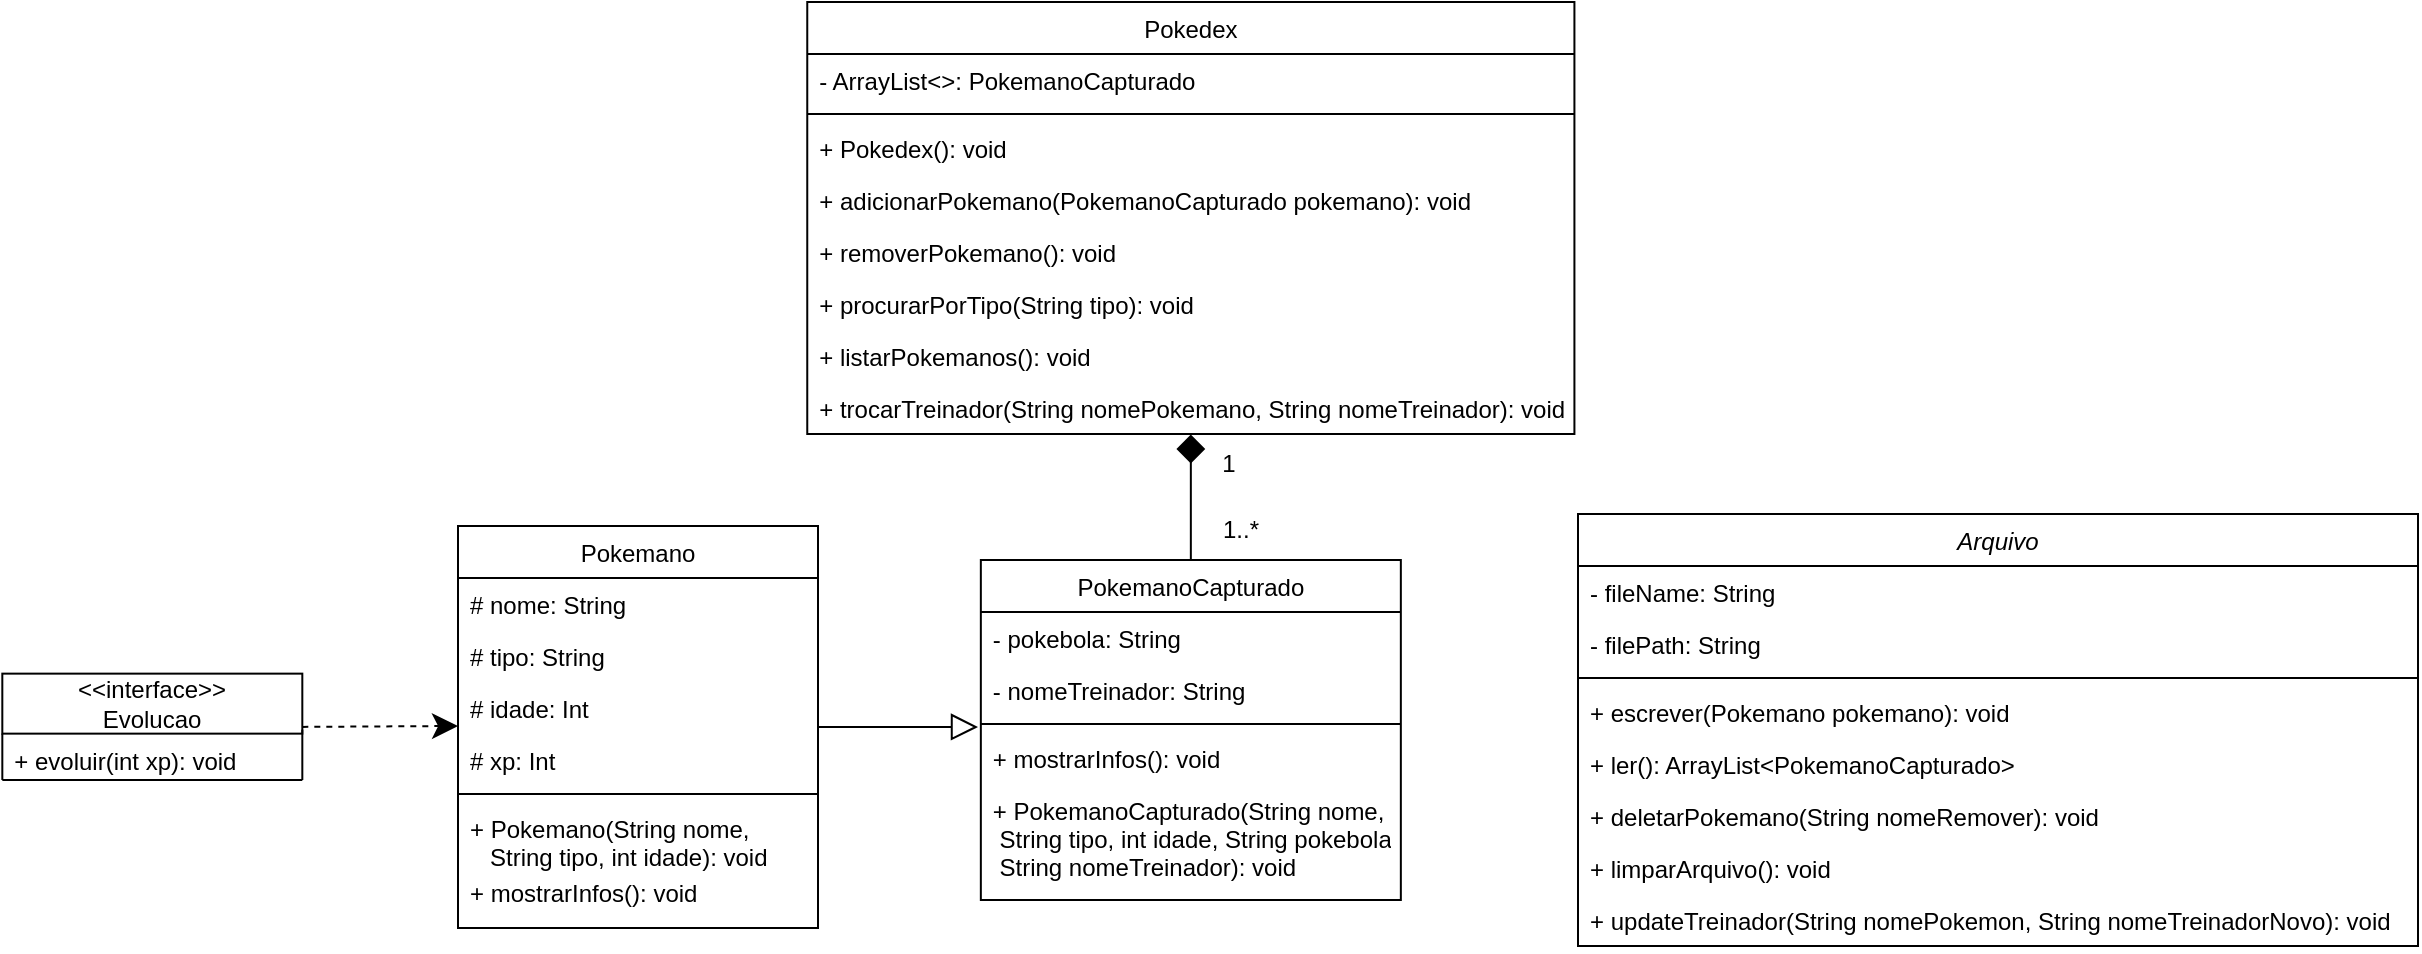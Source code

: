 <mxfile version="22.1.3" type="device">
  <diagram id="C5RBs43oDa-KdzZeNtuy" name="Page-1">
    <mxGraphModel dx="1988" dy="1807" grid="1" gridSize="10" guides="1" tooltips="1" connect="1" arrows="1" fold="1" page="1" pageScale="1" pageWidth="827" pageHeight="1169" math="0" shadow="0">
      <root>
        <mxCell id="WIyWlLk6GJQsqaUBKTNV-0" />
        <mxCell id="WIyWlLk6GJQsqaUBKTNV-1" parent="WIyWlLk6GJQsqaUBKTNV-0" />
        <mxCell id="zkfFHV4jXpPFQw0GAbJ--6" value="Pokedex" style="swimlane;fontStyle=0;align=center;verticalAlign=top;childLayout=stackLayout;horizontal=1;startSize=26;horizontalStack=0;resizeParent=1;resizeLast=0;collapsible=1;marginBottom=0;rounded=0;shadow=0;strokeWidth=1;" parent="WIyWlLk6GJQsqaUBKTNV-1" vertex="1">
          <mxGeometry x="124.63" y="-353" width="383.58" height="216" as="geometry">
            <mxRectangle x="130" y="380" width="160" height="26" as="alternateBounds" />
          </mxGeometry>
        </mxCell>
        <mxCell id="zkfFHV4jXpPFQw0GAbJ--7" value="- ArrayList&lt;&gt;: PokemanoCapturado" style="text;align=left;verticalAlign=top;spacingLeft=4;spacingRight=4;overflow=hidden;rotatable=0;points=[[0,0.5],[1,0.5]];portConstraint=eastwest;" parent="zkfFHV4jXpPFQw0GAbJ--6" vertex="1">
          <mxGeometry y="26" width="383.58" height="26" as="geometry" />
        </mxCell>
        <mxCell id="zkfFHV4jXpPFQw0GAbJ--9" value="" style="line;html=1;strokeWidth=1;align=left;verticalAlign=middle;spacingTop=-1;spacingLeft=3;spacingRight=3;rotatable=0;labelPosition=right;points=[];portConstraint=eastwest;" parent="zkfFHV4jXpPFQw0GAbJ--6" vertex="1">
          <mxGeometry y="52" width="383.58" height="8" as="geometry" />
        </mxCell>
        <mxCell id="zkfFHV4jXpPFQw0GAbJ--10" value="+ Pokedex(): void" style="text;align=left;verticalAlign=top;spacingLeft=4;spacingRight=4;overflow=hidden;rotatable=0;points=[[0,0.5],[1,0.5]];portConstraint=eastwest;fontStyle=0" parent="zkfFHV4jXpPFQw0GAbJ--6" vertex="1">
          <mxGeometry y="60" width="383.58" height="26" as="geometry" />
        </mxCell>
        <mxCell id="zkfFHV4jXpPFQw0GAbJ--11" value="+ adicionarPokemano(PokemanoCapturado pokemano): void" style="text;align=left;verticalAlign=top;spacingLeft=4;spacingRight=4;overflow=hidden;rotatable=0;points=[[0,0.5],[1,0.5]];portConstraint=eastwest;" parent="zkfFHV4jXpPFQw0GAbJ--6" vertex="1">
          <mxGeometry y="86" width="383.58" height="26" as="geometry" />
        </mxCell>
        <mxCell id="y7DDbX3QDfbF-vgsd9Lt-26" value="+ removerPokemano(): void" style="text;align=left;verticalAlign=top;spacingLeft=4;spacingRight=4;overflow=hidden;rotatable=0;points=[[0,0.5],[1,0.5]];portConstraint=eastwest;" parent="zkfFHV4jXpPFQw0GAbJ--6" vertex="1">
          <mxGeometry y="112" width="383.58" height="26" as="geometry" />
        </mxCell>
        <mxCell id="y7DDbX3QDfbF-vgsd9Lt-27" value="+ procurarPorTipo(String tipo): void" style="text;align=left;verticalAlign=top;spacingLeft=4;spacingRight=4;overflow=hidden;rotatable=0;points=[[0,0.5],[1,0.5]];portConstraint=eastwest;" parent="zkfFHV4jXpPFQw0GAbJ--6" vertex="1">
          <mxGeometry y="138" width="383.58" height="26" as="geometry" />
        </mxCell>
        <mxCell id="y7DDbX3QDfbF-vgsd9Lt-28" value="+ listarPokemanos(): void" style="text;align=left;verticalAlign=top;spacingLeft=4;spacingRight=4;overflow=hidden;rotatable=0;points=[[0,0.5],[1,0.5]];portConstraint=eastwest;" parent="zkfFHV4jXpPFQw0GAbJ--6" vertex="1">
          <mxGeometry y="164" width="383.58" height="26" as="geometry" />
        </mxCell>
        <mxCell id="T8ImiJIvvNks8Nwd6ZSA-25" value="+ trocarTreinador(String nomePokemano, String nomeTreinador): void" style="text;align=left;verticalAlign=top;spacingLeft=4;spacingRight=4;overflow=hidden;rotatable=0;points=[[0,0.5],[1,0.5]];portConstraint=eastwest;" vertex="1" parent="zkfFHV4jXpPFQw0GAbJ--6">
          <mxGeometry y="190" width="383.58" height="26" as="geometry" />
        </mxCell>
        <mxCell id="y7DDbX3QDfbF-vgsd9Lt-0" value="Pokemano" style="swimlane;fontStyle=0;align=center;verticalAlign=top;childLayout=stackLayout;horizontal=1;startSize=26;horizontalStack=0;resizeParent=1;resizeLast=0;collapsible=1;marginBottom=0;rounded=0;shadow=0;strokeWidth=1;" parent="WIyWlLk6GJQsqaUBKTNV-1" vertex="1">
          <mxGeometry x="-50" y="-91" width="180" height="201" as="geometry">
            <mxRectangle x="130" y="380" width="160" height="26" as="alternateBounds" />
          </mxGeometry>
        </mxCell>
        <mxCell id="y7DDbX3QDfbF-vgsd9Lt-1" value="# nome: String" style="text;align=left;verticalAlign=top;spacingLeft=4;spacingRight=4;overflow=hidden;rotatable=0;points=[[0,0.5],[1,0.5]];portConstraint=eastwest;" parent="y7DDbX3QDfbF-vgsd9Lt-0" vertex="1">
          <mxGeometry y="26" width="180" height="26" as="geometry" />
        </mxCell>
        <mxCell id="y7DDbX3QDfbF-vgsd9Lt-2" value="# tipo: String" style="text;align=left;verticalAlign=top;spacingLeft=4;spacingRight=4;overflow=hidden;rotatable=0;points=[[0,0.5],[1,0.5]];portConstraint=eastwest;rounded=0;shadow=0;html=0;" parent="y7DDbX3QDfbF-vgsd9Lt-0" vertex="1">
          <mxGeometry y="52" width="180" height="26" as="geometry" />
        </mxCell>
        <mxCell id="y7DDbX3QDfbF-vgsd9Lt-5" value="# idade: Int" style="text;align=left;verticalAlign=top;spacingLeft=4;spacingRight=4;overflow=hidden;rotatable=0;points=[[0,0.5],[1,0.5]];portConstraint=eastwest;" parent="y7DDbX3QDfbF-vgsd9Lt-0" vertex="1">
          <mxGeometry y="78" width="180" height="26" as="geometry" />
        </mxCell>
        <mxCell id="kwqF7Vy4snSURN3iqf_3-1" value="# xp: Int" style="text;align=left;verticalAlign=top;spacingLeft=4;spacingRight=4;overflow=hidden;rotatable=0;points=[[0,0.5],[1,0.5]];portConstraint=eastwest;" parent="y7DDbX3QDfbF-vgsd9Lt-0" vertex="1">
          <mxGeometry y="104" width="180" height="26" as="geometry" />
        </mxCell>
        <mxCell id="y7DDbX3QDfbF-vgsd9Lt-3" value="" style="line;html=1;strokeWidth=1;align=left;verticalAlign=middle;spacingTop=-1;spacingLeft=3;spacingRight=3;rotatable=0;labelPosition=right;points=[];portConstraint=eastwest;" parent="y7DDbX3QDfbF-vgsd9Lt-0" vertex="1">
          <mxGeometry y="130" width="180" height="8" as="geometry" />
        </mxCell>
        <mxCell id="kwqF7Vy4snSURN3iqf_3-2" value="+ Pokemano(String nome,&#xa;   String tipo, int idade): void" style="text;align=left;verticalAlign=top;spacingLeft=4;spacingRight=4;overflow=hidden;rotatable=0;points=[[0,0.5],[1,0.5]];portConstraint=eastwest;" parent="y7DDbX3QDfbF-vgsd9Lt-0" vertex="1">
          <mxGeometry y="138" width="180" height="32" as="geometry" />
        </mxCell>
        <mxCell id="y7DDbX3QDfbF-vgsd9Lt-29" value="+ mostrarInfos(): void" style="text;align=left;verticalAlign=top;spacingLeft=4;spacingRight=4;overflow=hidden;rotatable=0;points=[[0,0.5],[1,0.5]];portConstraint=eastwest;" parent="y7DDbX3QDfbF-vgsd9Lt-0" vertex="1">
          <mxGeometry y="170" width="180" height="20" as="geometry" />
        </mxCell>
        <mxCell id="T8ImiJIvvNks8Nwd6ZSA-29" style="edgeStyle=orthogonalEdgeStyle;rounded=0;orthogonalLoop=1;jettySize=auto;html=1;endArrow=diamond;endFill=1;endSize=12;entryX=0.5;entryY=1.011;entryDx=0;entryDy=0;entryPerimeter=0;" edge="1" parent="WIyWlLk6GJQsqaUBKTNV-1" source="y7DDbX3QDfbF-vgsd9Lt-6" target="T8ImiJIvvNks8Nwd6ZSA-25">
          <mxGeometry relative="1" as="geometry">
            <mxPoint x="316.42" y="-130" as="targetPoint" />
          </mxGeometry>
        </mxCell>
        <mxCell id="y7DDbX3QDfbF-vgsd9Lt-6" value="PokemanoCapturado" style="swimlane;fontStyle=0;align=center;verticalAlign=top;childLayout=stackLayout;horizontal=1;startSize=26;horizontalStack=0;resizeParent=1;resizeLast=0;collapsible=1;marginBottom=0;rounded=0;shadow=0;strokeWidth=1;" parent="WIyWlLk6GJQsqaUBKTNV-1" vertex="1">
          <mxGeometry x="211.42" y="-74" width="210" height="170" as="geometry">
            <mxRectangle x="130" y="380" width="160" height="26" as="alternateBounds" />
          </mxGeometry>
        </mxCell>
        <mxCell id="y7DDbX3QDfbF-vgsd9Lt-7" value="- pokebola: String" style="text;align=left;verticalAlign=top;spacingLeft=4;spacingRight=4;overflow=hidden;rotatable=0;points=[[0,0.5],[1,0.5]];portConstraint=eastwest;" parent="y7DDbX3QDfbF-vgsd9Lt-6" vertex="1">
          <mxGeometry y="26" width="210" height="26" as="geometry" />
        </mxCell>
        <mxCell id="y7DDbX3QDfbF-vgsd9Lt-8" value="- nomeTreinador: String" style="text;align=left;verticalAlign=top;spacingLeft=4;spacingRight=4;overflow=hidden;rotatable=0;points=[[0,0.5],[1,0.5]];portConstraint=eastwest;rounded=0;shadow=0;html=0;" parent="y7DDbX3QDfbF-vgsd9Lt-6" vertex="1">
          <mxGeometry y="52" width="210" height="26" as="geometry" />
        </mxCell>
        <mxCell id="y7DDbX3QDfbF-vgsd9Lt-9" value="" style="line;html=1;strokeWidth=1;align=left;verticalAlign=middle;spacingTop=-1;spacingLeft=3;spacingRight=3;rotatable=0;labelPosition=right;points=[];portConstraint=eastwest;" parent="y7DDbX3QDfbF-vgsd9Lt-6" vertex="1">
          <mxGeometry y="78" width="210" height="8" as="geometry" />
        </mxCell>
        <mxCell id="y7DDbX3QDfbF-vgsd9Lt-11" value="+ mostrarInfos(): void" style="text;align=left;verticalAlign=top;spacingLeft=4;spacingRight=4;overflow=hidden;rotatable=0;points=[[0,0.5],[1,0.5]];portConstraint=eastwest;" parent="y7DDbX3QDfbF-vgsd9Lt-6" vertex="1">
          <mxGeometry y="86" width="210" height="26" as="geometry" />
        </mxCell>
        <mxCell id="y7DDbX3QDfbF-vgsd9Lt-10" value="+ PokemanoCapturado(String nome,&#xa; String tipo, int idade, String pokebola,&#xa; String nomeTreinador): void" style="text;align=left;verticalAlign=top;spacingLeft=4;spacingRight=4;overflow=hidden;rotatable=0;points=[[0,0.5],[1,0.5]];portConstraint=eastwest;fontStyle=0" parent="y7DDbX3QDfbF-vgsd9Lt-6" vertex="1">
          <mxGeometry y="112" width="210" height="54" as="geometry" />
        </mxCell>
        <mxCell id="y7DDbX3QDfbF-vgsd9Lt-18" value="Arquivo" style="swimlane;fontStyle=2;align=center;verticalAlign=top;childLayout=stackLayout;horizontal=1;startSize=26;horizontalStack=0;resizeParent=1;resizeLast=0;collapsible=1;marginBottom=0;rounded=0;shadow=0;strokeWidth=1;" parent="WIyWlLk6GJQsqaUBKTNV-1" vertex="1">
          <mxGeometry x="510" y="-97" width="420" height="216" as="geometry">
            <mxRectangle x="130" y="380" width="160" height="26" as="alternateBounds" />
          </mxGeometry>
        </mxCell>
        <mxCell id="T8ImiJIvvNks8Nwd6ZSA-21" value="- fileName: String" style="text;align=left;verticalAlign=top;spacingLeft=4;spacingRight=4;overflow=hidden;rotatable=0;points=[[0,0.5],[1,0.5]];portConstraint=eastwest;fontStyle=0" vertex="1" parent="y7DDbX3QDfbF-vgsd9Lt-18">
          <mxGeometry y="26" width="420" height="26" as="geometry" />
        </mxCell>
        <mxCell id="T8ImiJIvvNks8Nwd6ZSA-22" value="- filePath: String" style="text;align=left;verticalAlign=top;spacingLeft=4;spacingRight=4;overflow=hidden;rotatable=0;points=[[0,0.5],[1,0.5]];portConstraint=eastwest;fontStyle=0" vertex="1" parent="y7DDbX3QDfbF-vgsd9Lt-18">
          <mxGeometry y="52" width="420" height="26" as="geometry" />
        </mxCell>
        <mxCell id="T8ImiJIvvNks8Nwd6ZSA-20" value="" style="line;html=1;strokeWidth=1;align=left;verticalAlign=middle;spacingTop=-1;spacingLeft=3;spacingRight=3;rotatable=0;labelPosition=right;points=[];portConstraint=eastwest;" vertex="1" parent="y7DDbX3QDfbF-vgsd9Lt-18">
          <mxGeometry y="78" width="420" height="8" as="geometry" />
        </mxCell>
        <mxCell id="y7DDbX3QDfbF-vgsd9Lt-19" value="+ escrever(Pokemano pokemano): void" style="text;align=left;verticalAlign=top;spacingLeft=4;spacingRight=4;overflow=hidden;rotatable=0;points=[[0,0.5],[1,0.5]];portConstraint=eastwest;fontStyle=0" parent="y7DDbX3QDfbF-vgsd9Lt-18" vertex="1">
          <mxGeometry y="86" width="420" height="26" as="geometry" />
        </mxCell>
        <mxCell id="y7DDbX3QDfbF-vgsd9Lt-20" value="+ ler(): ArrayList&lt;PokemanoCapturado&gt;" style="text;align=left;verticalAlign=top;spacingLeft=4;spacingRight=4;overflow=hidden;rotatable=0;points=[[0,0.5],[1,0.5]];portConstraint=eastwest;rounded=0;shadow=0;html=0;fontStyle=0" parent="y7DDbX3QDfbF-vgsd9Lt-18" vertex="1">
          <mxGeometry y="112" width="420" height="26" as="geometry" />
        </mxCell>
        <mxCell id="el7t7h7sBX-KbghAqR7d-0" value="+ deletarPokemano(String nomeRemover): void" style="text;align=left;verticalAlign=top;spacingLeft=4;spacingRight=4;overflow=hidden;rotatable=0;points=[[0,0.5],[1,0.5]];portConstraint=eastwest;rounded=0;shadow=0;html=0;fontStyle=0" parent="y7DDbX3QDfbF-vgsd9Lt-18" vertex="1">
          <mxGeometry y="138" width="420" height="26" as="geometry" />
        </mxCell>
        <mxCell id="T8ImiJIvvNks8Nwd6ZSA-23" value="+ limparArquivo(): void" style="text;align=left;verticalAlign=top;spacingLeft=4;spacingRight=4;overflow=hidden;rotatable=0;points=[[0,0.5],[1,0.5]];portConstraint=eastwest;rounded=0;shadow=0;html=0;fontStyle=0" vertex="1" parent="y7DDbX3QDfbF-vgsd9Lt-18">
          <mxGeometry y="164" width="420" height="26" as="geometry" />
        </mxCell>
        <mxCell id="el7t7h7sBX-KbghAqR7d-1" value="+ updateTreinador(String nomePokemon, String nomeTreinadorNovo): void" style="text;align=left;verticalAlign=top;spacingLeft=4;spacingRight=4;overflow=hidden;rotatable=0;points=[[0,0.5],[1,0.5]];portConstraint=eastwest;rounded=0;shadow=0;html=0;fontStyle=0" parent="y7DDbX3QDfbF-vgsd9Lt-18" vertex="1">
          <mxGeometry y="190" width="420" height="26" as="geometry" />
        </mxCell>
        <mxCell id="y7DDbX3QDfbF-vgsd9Lt-30" value="&amp;lt;&amp;lt;interface&amp;gt;&amp;gt;&lt;br&gt;Evolucao" style="rounded=0;whiteSpace=wrap;html=1;" parent="WIyWlLk6GJQsqaUBKTNV-1" vertex="1">
          <mxGeometry x="-277.84" y="-17.18" width="150" height="30" as="geometry" />
        </mxCell>
        <mxCell id="y7DDbX3QDfbF-vgsd9Lt-13" value="+ evoluir(int xp): void" style="text;align=left;verticalAlign=top;spacingLeft=4;spacingRight=4;overflow=hidden;rotatable=0;points=[[0,0.5],[1,0.5]];portConstraint=eastwest;" parent="WIyWlLk6GJQsqaUBKTNV-1" vertex="1">
          <mxGeometry x="-277.84" y="12.82" width="149.58" height="23.17" as="geometry" />
        </mxCell>
        <mxCell id="y7DDbX3QDfbF-vgsd9Lt-31" value="" style="endArrow=none;html=1;rounded=0;" parent="WIyWlLk6GJQsqaUBKTNV-1" edge="1">
          <mxGeometry width="50" height="50" relative="1" as="geometry">
            <mxPoint x="-277.84" y="35.99" as="sourcePoint" />
            <mxPoint x="-277.84" y="12.82" as="targetPoint" />
          </mxGeometry>
        </mxCell>
        <mxCell id="y7DDbX3QDfbF-vgsd9Lt-32" value="" style="endArrow=none;html=1;rounded=0;" parent="WIyWlLk6GJQsqaUBKTNV-1" edge="1">
          <mxGeometry width="50" height="50" relative="1" as="geometry">
            <mxPoint x="-127.84" y="35.99" as="sourcePoint" />
            <mxPoint x="-127.84" y="10.82" as="targetPoint" />
          </mxGeometry>
        </mxCell>
        <mxCell id="y7DDbX3QDfbF-vgsd9Lt-33" value="" style="endArrow=none;html=1;rounded=0;" parent="WIyWlLk6GJQsqaUBKTNV-1" edge="1">
          <mxGeometry width="50" height="50" relative="1" as="geometry">
            <mxPoint x="-277.84" y="35.99" as="sourcePoint" />
            <mxPoint x="-127.84" y="35.99" as="targetPoint" />
          </mxGeometry>
        </mxCell>
        <mxCell id="03nTHQ6a08Ar9HNG_nsw-9" value="" style="endArrow=classic;dashed=1;html=1;rounded=0;endFill=1;entryX=-0.012;entryY=0.845;entryDx=0;entryDy=0;entryPerimeter=0;endSize=10;" parent="WIyWlLk6GJQsqaUBKTNV-1" edge="1">
          <mxGeometry width="50" height="50" relative="1" as="geometry">
            <mxPoint x="-127.84" y="9.44" as="sourcePoint" />
            <mxPoint x="-50.0" y="8.99" as="targetPoint" />
          </mxGeometry>
        </mxCell>
        <mxCell id="03nTHQ6a08Ar9HNG_nsw-40" value="1" style="text;html=1;align=center;verticalAlign=middle;resizable=0;points=[];autosize=1;strokeColor=none;fillColor=none;" parent="WIyWlLk6GJQsqaUBKTNV-1" vertex="1">
          <mxGeometry x="320.0" y="-137" width="30" height="30" as="geometry" />
        </mxCell>
        <mxCell id="03nTHQ6a08Ar9HNG_nsw-41" value="1..*&lt;br&gt;" style="text;html=1;align=center;verticalAlign=middle;resizable=0;points=[];autosize=1;strokeColor=none;fillColor=none;" parent="WIyWlLk6GJQsqaUBKTNV-1" vertex="1">
          <mxGeometry x="321.42" y="-104" width="40" height="30" as="geometry" />
        </mxCell>
        <mxCell id="T8ImiJIvvNks8Nwd6ZSA-0" value="" style="edgeStyle=orthogonalEdgeStyle;rounded=0;orthogonalLoop=1;jettySize=auto;html=1;endArrow=block;endFill=0;endSize=11;" edge="1" parent="WIyWlLk6GJQsqaUBKTNV-1">
          <mxGeometry relative="1" as="geometry">
            <mxPoint x="130" y="9.48" as="sourcePoint" />
            <mxPoint x="210" y="9.48" as="targetPoint" />
            <Array as="points">
              <mxPoint x="210" y="9.48" />
            </Array>
          </mxGeometry>
        </mxCell>
      </root>
    </mxGraphModel>
  </diagram>
</mxfile>
